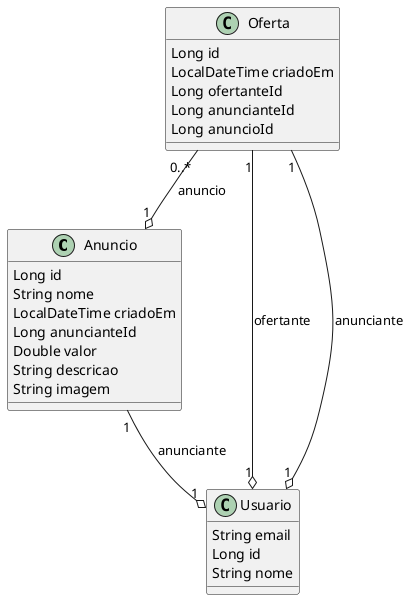 @startuml class_diagram

class Anuncio {
    Long id
    String nome
    LocalDateTime criadoEm
    Long anuncianteId
    Double valor
    String descricao
    String imagem
}

class Usuario {
    String email
    Long id
    String nome
}

class Oferta {
    Long id
    LocalDateTime criadoEm
    Long ofertanteId
    Long anuncianteId
    Long anuncioId
}

Anuncio "1" --o "1" Usuario : anunciante
Oferta "0..*" --o "1" Anuncio : anuncio
Oferta "1" --o "1" Usuario : ofertante
Oferta "1" --o "1" Usuario : anunciante

@enduml